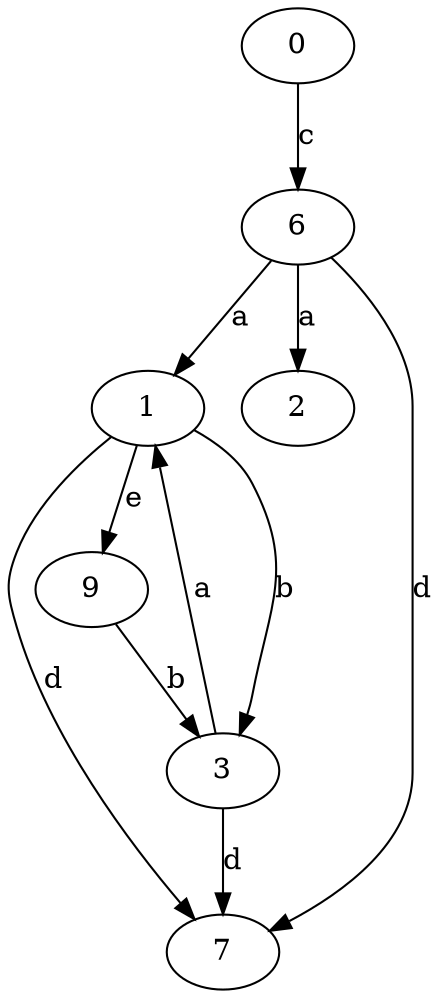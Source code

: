strict digraph  {
0;
1;
2;
3;
6;
7;
9;
0 -> 6  [label=c];
1 -> 3  [label=b];
1 -> 7  [label=d];
1 -> 9  [label=e];
3 -> 1  [label=a];
3 -> 7  [label=d];
6 -> 1  [label=a];
6 -> 2  [label=a];
6 -> 7  [label=d];
9 -> 3  [label=b];
}
